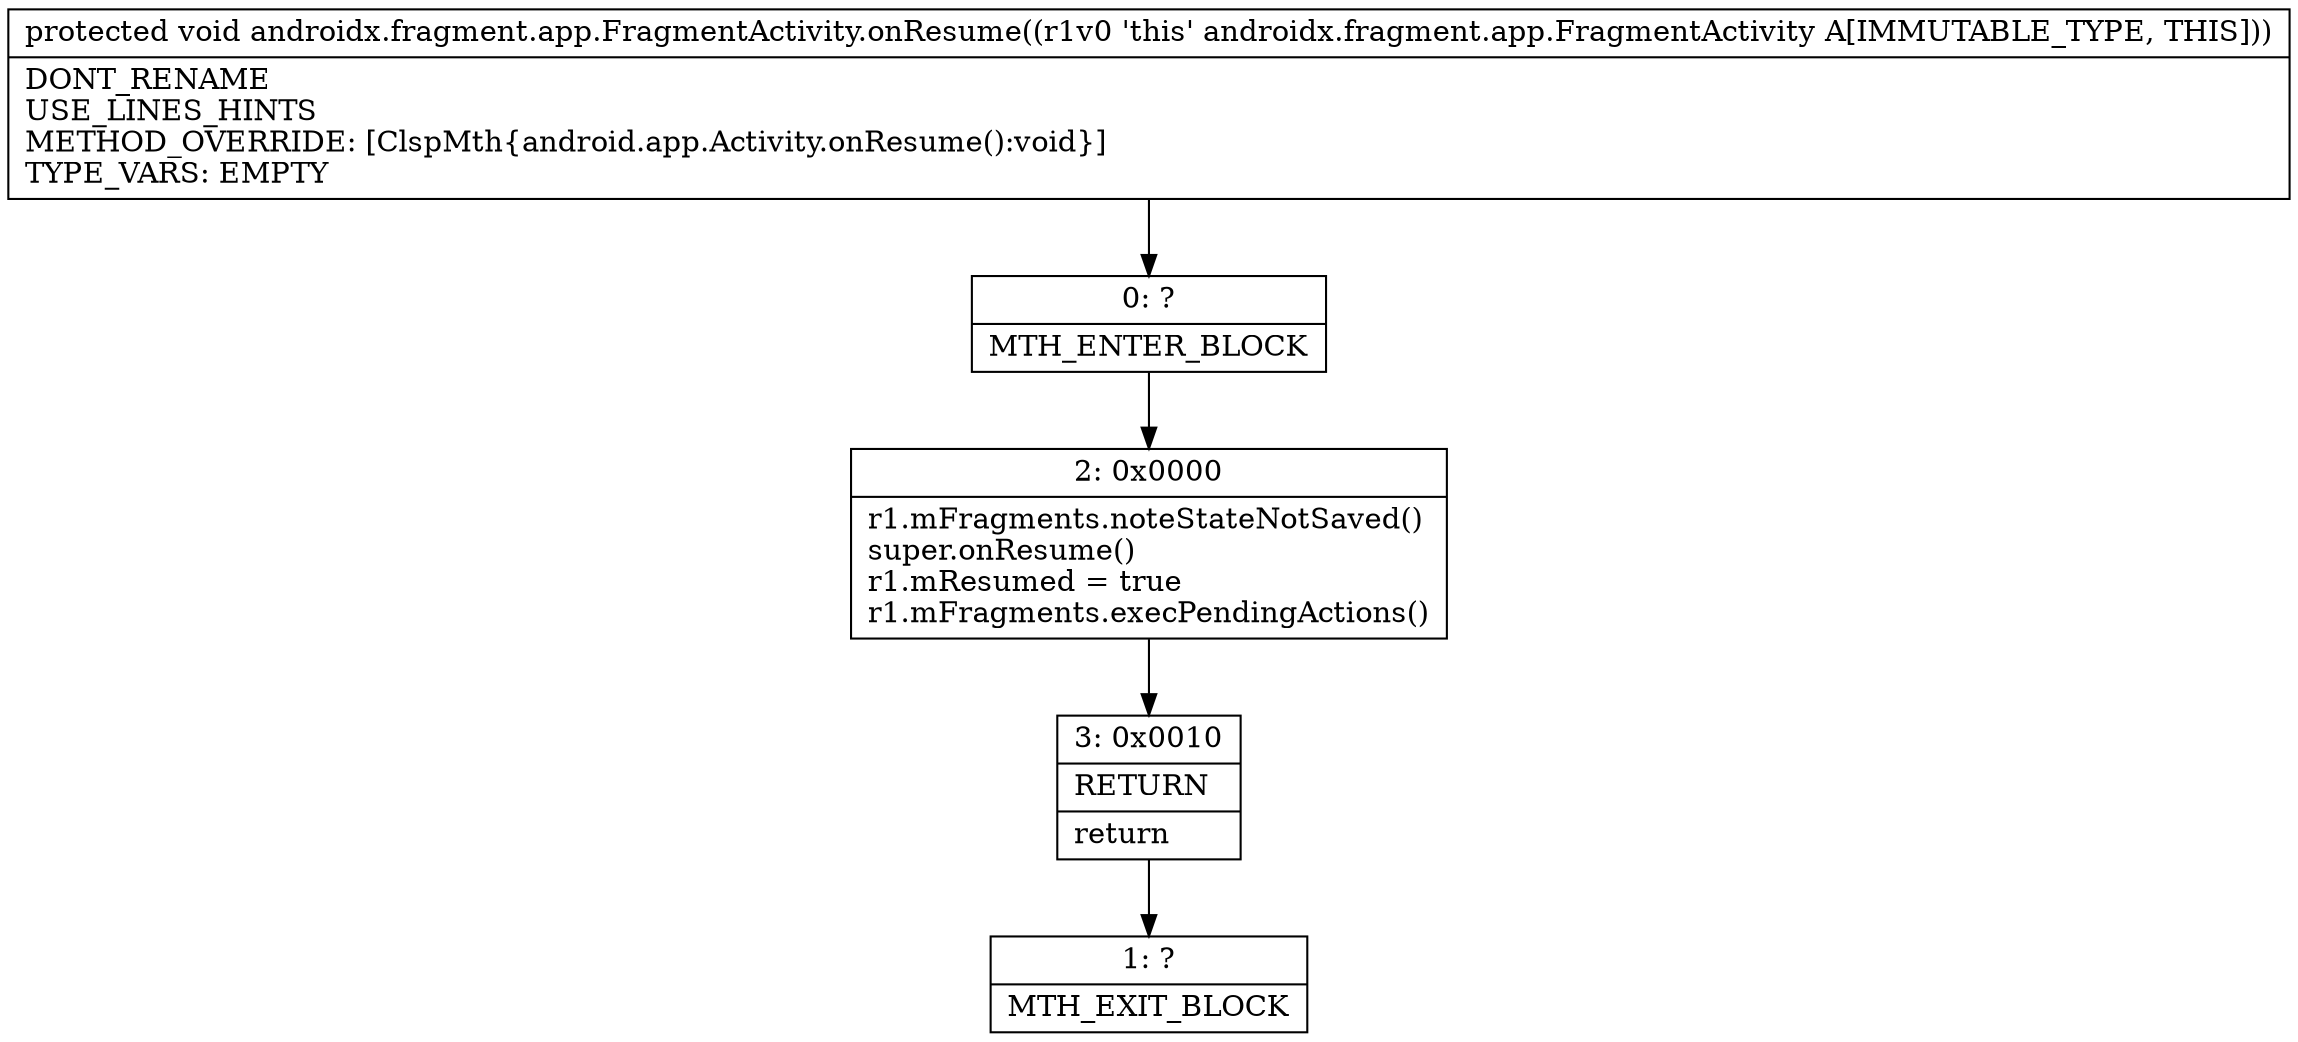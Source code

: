 digraph "CFG forandroidx.fragment.app.FragmentActivity.onResume()V" {
Node_0 [shape=record,label="{0\:\ ?|MTH_ENTER_BLOCK\l}"];
Node_2 [shape=record,label="{2\:\ 0x0000|r1.mFragments.noteStateNotSaved()\lsuper.onResume()\lr1.mResumed = true\lr1.mFragments.execPendingActions()\l}"];
Node_3 [shape=record,label="{3\:\ 0x0010|RETURN\l|return\l}"];
Node_1 [shape=record,label="{1\:\ ?|MTH_EXIT_BLOCK\l}"];
MethodNode[shape=record,label="{protected void androidx.fragment.app.FragmentActivity.onResume((r1v0 'this' androidx.fragment.app.FragmentActivity A[IMMUTABLE_TYPE, THIS]))  | DONT_RENAME\lUSE_LINES_HINTS\lMETHOD_OVERRIDE: [ClspMth\{android.app.Activity.onResume():void\}]\lTYPE_VARS: EMPTY\l}"];
MethodNode -> Node_0;Node_0 -> Node_2;
Node_2 -> Node_3;
Node_3 -> Node_1;
}

